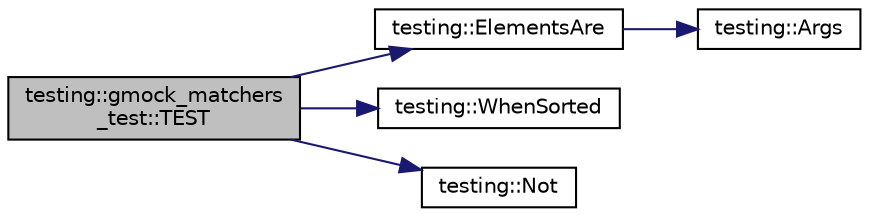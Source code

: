 digraph "testing::gmock_matchers_test::TEST"
{
  edge [fontname="Helvetica",fontsize="10",labelfontname="Helvetica",labelfontsize="10"];
  node [fontname="Helvetica",fontsize="10",shape=record];
  rankdir="LR";
  Node1687 [label="testing::gmock_matchers\l_test::TEST",height=0.2,width=0.4,color="black", fillcolor="grey75", style="filled", fontcolor="black"];
  Node1687 -> Node1688 [color="midnightblue",fontsize="10",style="solid",fontname="Helvetica"];
  Node1688 [label="testing::ElementsAre",height=0.2,width=0.4,color="black", fillcolor="white", style="filled",URL="$d0/d75/namespacetesting.html#a79cf4ae694bf8231dcf283b325405f27"];
  Node1688 -> Node1689 [color="midnightblue",fontsize="10",style="solid",fontname="Helvetica"];
  Node1689 [label="testing::Args",height=0.2,width=0.4,color="black", fillcolor="white", style="filled",URL="$d0/d75/namespacetesting.html#aaca153f67b689b8b9d5b8c67ecf8cee4"];
  Node1687 -> Node1690 [color="midnightblue",fontsize="10",style="solid",fontname="Helvetica"];
  Node1690 [label="testing::WhenSorted",height=0.2,width=0.4,color="black", fillcolor="white", style="filled",URL="$d0/d75/namespacetesting.html#a01468e3e641c72a2efb605b4c34675ee"];
  Node1687 -> Node1691 [color="midnightblue",fontsize="10",style="solid",fontname="Helvetica"];
  Node1691 [label="testing::Not",height=0.2,width=0.4,color="black", fillcolor="white", style="filled",URL="$d0/d75/namespacetesting.html#a3d7d0dda7e51b13fe2f5aa28e23ed6b6"];
}
